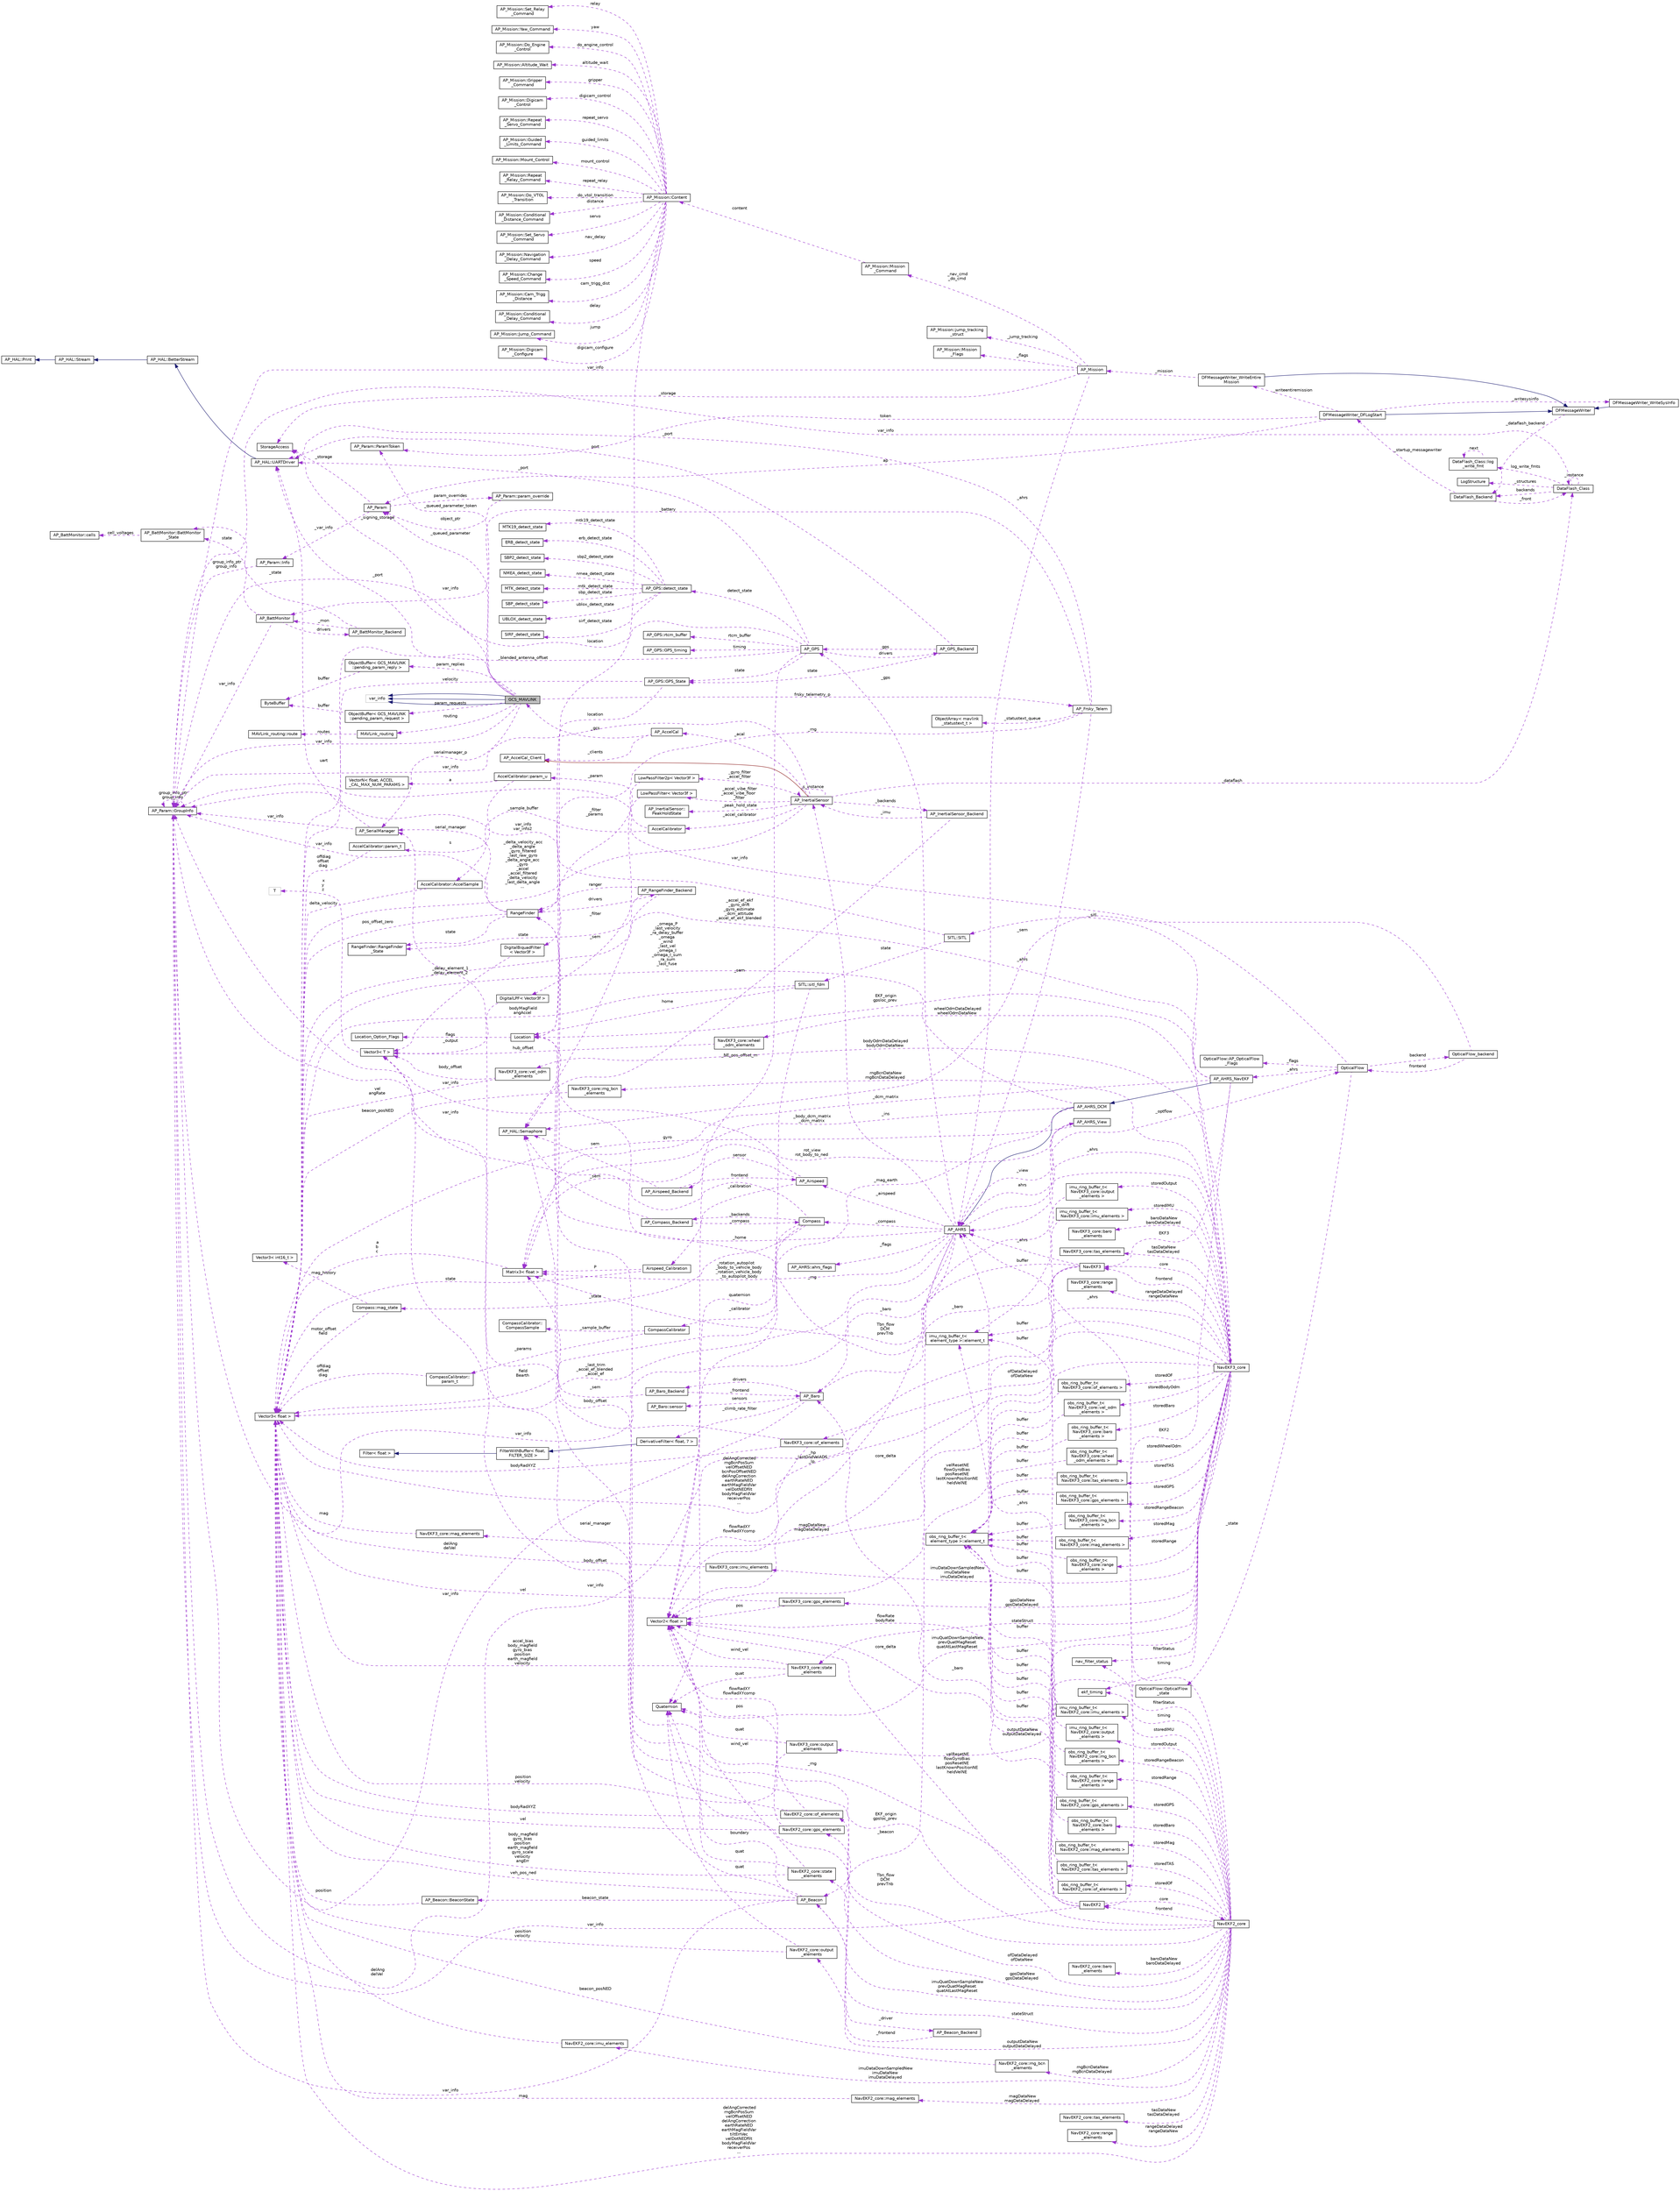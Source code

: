 digraph "GCS_MAVLINK"
{
 // INTERACTIVE_SVG=YES
  edge [fontname="Helvetica",fontsize="10",labelfontname="Helvetica",labelfontsize="10"];
  node [fontname="Helvetica",fontsize="10",shape=record];
  rankdir="LR";
  Node1 [label="GCS_MAVLINK",height=0.2,width=0.4,color="black", fillcolor="grey75", style="filled", fontcolor="black"];
  Node2 -> Node1 [dir="back",color="midnightblue",fontsize="10",style="solid",fontname="Helvetica"];
  Node2 [label="var_info",height=0.2,width=0.4,color="grey75", fillcolor="white", style="filled"];
  Node2 -> Node1 [dir="back",color="midnightblue",fontsize="10",style="solid",fontname="Helvetica"];
  Node2 -> Node1 [dir="back",color="midnightblue",fontsize="10",style="solid",fontname="Helvetica"];
  Node3 -> Node1 [dir="back",color="darkorchid3",fontsize="10",style="dashed",label=" _signing_storage" ,fontname="Helvetica"];
  Node3 [label="StorageAccess",height=0.2,width=0.4,color="black", fillcolor="white", style="filled",URL="$classStorageAccess.html"];
  Node4 -> Node1 [dir="back",color="darkorchid3",fontsize="10",style="dashed",label=" serialmanager_p" ,fontname="Helvetica"];
  Node4 [label="AP_SerialManager",height=0.2,width=0.4,color="black", fillcolor="white", style="filled",URL="$classAP__SerialManager.html"];
  Node5 -> Node4 [dir="back",color="darkorchid3",fontsize="10",style="dashed",label=" uart" ,fontname="Helvetica"];
  Node5 [label="AP_HAL::UARTDriver",height=0.2,width=0.4,color="black", fillcolor="white", style="filled",URL="$classAP__HAL_1_1UARTDriver.html"];
  Node6 -> Node5 [dir="back",color="midnightblue",fontsize="10",style="solid",fontname="Helvetica"];
  Node6 [label="AP_HAL::BetterStream",height=0.2,width=0.4,color="black", fillcolor="white", style="filled",URL="$classAP__HAL_1_1BetterStream.html"];
  Node7 -> Node6 [dir="back",color="midnightblue",fontsize="10",style="solid",fontname="Helvetica"];
  Node7 [label="AP_HAL::Stream",height=0.2,width=0.4,color="black", fillcolor="white", style="filled",URL="$classAP__HAL_1_1Stream.html"];
  Node8 -> Node7 [dir="back",color="midnightblue",fontsize="10",style="solid",fontname="Helvetica"];
  Node8 [label="AP_HAL::Print",height=0.2,width=0.4,color="black", fillcolor="white", style="filled",URL="$classAP__HAL_1_1Print.html"];
  Node9 -> Node4 [dir="back",color="darkorchid3",fontsize="10",style="dashed",label=" var_info" ,fontname="Helvetica"];
  Node9 [label="AP_Param::GroupInfo",height=0.2,width=0.4,color="black", fillcolor="white", style="filled",URL="$structAP__Param_1_1GroupInfo.html"];
  Node9 -> Node9 [dir="back",color="darkorchid3",fontsize="10",style="dashed",label=" group_info_ptr\ngroup_info" ,fontname="Helvetica"];
  Node10 -> Node1 [dir="back",color="darkorchid3",fontsize="10",style="dashed",label=" param_replies" ,fontname="Helvetica"];
  Node10 [label="ObjectBuffer\< GCS_MAVLINK\l::pending_param_reply \>",height=0.2,width=0.4,color="black", fillcolor="white", style="filled",URL="$classObjectBuffer.html"];
  Node11 -> Node10 [dir="back",color="darkorchid3",fontsize="10",style="dashed",label=" buffer" ,fontname="Helvetica"];
  Node11 [label="ByteBuffer",height=0.2,width=0.4,color="black", fillcolor="white", style="filled",URL="$classByteBuffer.html"];
  Node12 -> Node1 [dir="back",color="darkorchid3",fontsize="10",style="dashed",label=" param_requests" ,fontname="Helvetica"];
  Node12 [label="ObjectBuffer\< GCS_MAVLINK\l::pending_param_request \>",height=0.2,width=0.4,color="black", fillcolor="white", style="filled",URL="$classObjectBuffer.html"];
  Node11 -> Node12 [dir="back",color="darkorchid3",fontsize="10",style="dashed",label=" buffer" ,fontname="Helvetica"];
  Node13 -> Node1 [dir="back",color="darkorchid3",fontsize="10",style="dashed",label=" _queued_parameter_token" ,fontname="Helvetica"];
  Node13 [label="AP_Param::ParamToken",height=0.2,width=0.4,color="black", fillcolor="white", style="filled",URL="$structAP__Param_1_1ParamToken.html"];
  Node14 -> Node1 [dir="back",color="darkorchid3",fontsize="10",style="dashed",label=" routing" ,fontname="Helvetica"];
  Node14 [label="MAVLink_routing",height=0.2,width=0.4,color="black", fillcolor="white", style="filled",URL="$classMAVLink__routing.html"];
  Node15 -> Node14 [dir="back",color="darkorchid3",fontsize="10",style="dashed",label=" routes" ,fontname="Helvetica"];
  Node15 [label="MAVLink_routing::route",height=0.2,width=0.4,color="black", fillcolor="white", style="filled",URL="$structMAVLink__routing_1_1route.html"];
  Node5 -> Node1 [dir="back",color="darkorchid3",fontsize="10",style="dashed",label=" _port" ,fontname="Helvetica"];
  Node16 -> Node1 [dir="back",color="darkorchid3",fontsize="10",style="dashed",label=" _queued_parameter" ,fontname="Helvetica"];
  Node16 [label="AP_Param",height=0.2,width=0.4,color="black", fillcolor="white", style="filled",URL="$classAP__Param.html"];
  Node3 -> Node16 [dir="back",color="darkorchid3",fontsize="10",style="dashed",label=" _storage" ,fontname="Helvetica"];
  Node17 -> Node16 [dir="back",color="darkorchid3",fontsize="10",style="dashed",label=" _var_info" ,fontname="Helvetica"];
  Node17 [label="AP_Param::Info",height=0.2,width=0.4,color="black", fillcolor="white", style="filled",URL="$structAP__Param_1_1Info.html"];
  Node9 -> Node17 [dir="back",color="darkorchid3",fontsize="10",style="dashed",label=" group_info_ptr\ngroup_info" ,fontname="Helvetica"];
  Node18 -> Node16 [dir="back",color="darkorchid3",fontsize="10",style="dashed",label=" param_overrides" ,fontname="Helvetica"];
  Node18 [label="AP_Param::param_override",height=0.2,width=0.4,color="black", fillcolor="white", style="filled",URL="$structAP__Param_1_1param__override.html"];
  Node16 -> Node18 [dir="back",color="darkorchid3",fontsize="10",style="dashed",label=" object_ptr" ,fontname="Helvetica"];
  Node9 -> Node1 [dir="back",color="darkorchid3",fontsize="10",style="dashed",label=" var_info" ,fontname="Helvetica"];
  Node19 -> Node1 [dir="back",color="darkorchid3",fontsize="10",style="dashed",label=" frsky_telemetry_p" ,fontname="Helvetica"];
  Node19 [label="AP_Frsky_Telem",height=0.2,width=0.4,color="black", fillcolor="white", style="filled",URL="$classAP__Frsky__Telem.html"];
  Node20 -> Node19 [dir="back",color="darkorchid3",fontsize="10",style="dashed",label=" _battery" ,fontname="Helvetica"];
  Node20 [label="AP_BattMonitor",height=0.2,width=0.4,color="black", fillcolor="white", style="filled",URL="$classAP__BattMonitor.html"];
  Node9 -> Node20 [dir="back",color="darkorchid3",fontsize="10",style="dashed",label=" var_info" ,fontname="Helvetica"];
  Node21 -> Node20 [dir="back",color="darkorchid3",fontsize="10",style="dashed",label=" state" ,fontname="Helvetica"];
  Node21 [label="AP_BattMonitor::BattMonitor\l_State",height=0.2,width=0.4,color="black", fillcolor="white", style="filled",URL="$structAP__BattMonitor_1_1BattMonitor__State.html"];
  Node22 -> Node21 [dir="back",color="darkorchid3",fontsize="10",style="dashed",label=" cell_voltages" ,fontname="Helvetica"];
  Node22 [label="AP_BattMonitor::cells",height=0.2,width=0.4,color="black", fillcolor="white", style="filled",URL="$structAP__BattMonitor_1_1cells.html"];
  Node23 -> Node20 [dir="back",color="darkorchid3",fontsize="10",style="dashed",label=" drivers" ,fontname="Helvetica"];
  Node23 [label="AP_BattMonitor_Backend",height=0.2,width=0.4,color="black", fillcolor="white", style="filled",URL="$classAP__BattMonitor__Backend.html"];
  Node20 -> Node23 [dir="back",color="darkorchid3",fontsize="10",style="dashed",label=" _mon" ,fontname="Helvetica"];
  Node21 -> Node23 [dir="back",color="darkorchid3",fontsize="10",style="dashed",label=" _state" ,fontname="Helvetica"];
  Node5 -> Node19 [dir="back",color="darkorchid3",fontsize="10",style="dashed",label=" _port" ,fontname="Helvetica"];
  Node24 -> Node19 [dir="back",color="darkorchid3",fontsize="10",style="dashed",label=" _rng" ,fontname="Helvetica"];
  Node24 [label="RangeFinder",height=0.2,width=0.4,color="black", fillcolor="white", style="filled",URL="$classRangeFinder.html"];
  Node4 -> Node24 [dir="back",color="darkorchid3",fontsize="10",style="dashed",label=" serial_manager" ,fontname="Helvetica"];
  Node25 -> Node24 [dir="back",color="darkorchid3",fontsize="10",style="dashed",label=" state" ,fontname="Helvetica"];
  Node25 [label="RangeFinder::RangeFinder\l_State",height=0.2,width=0.4,color="black", fillcolor="white", style="filled",URL="$structRangeFinder_1_1RangeFinder__State.html"];
  Node9 -> Node24 [dir="back",color="darkorchid3",fontsize="10",style="dashed",label=" var_info" ,fontname="Helvetica"];
  Node26 -> Node24 [dir="back",color="darkorchid3",fontsize="10",style="dashed",label=" pos_offset_zero" ,fontname="Helvetica"];
  Node26 [label="Vector3\< float \>",height=0.2,width=0.4,color="black", fillcolor="white", style="filled",URL="$classVector3.html"];
  Node27 -> Node24 [dir="back",color="darkorchid3",fontsize="10",style="dashed",label=" drivers" ,fontname="Helvetica"];
  Node27 [label="AP_RangeFinder_Backend",height=0.2,width=0.4,color="black", fillcolor="white", style="filled",URL="$classAP__RangeFinder__Backend.html"];
  Node25 -> Node27 [dir="back",color="darkorchid3",fontsize="10",style="dashed",label=" state" ,fontname="Helvetica"];
  Node28 -> Node27 [dir="back",color="darkorchid3",fontsize="10",style="dashed",label=" _sem" ,fontname="Helvetica"];
  Node28 [label="AP_HAL::Semaphore",height=0.2,width=0.4,color="black", fillcolor="white", style="filled",URL="$classAP__HAL_1_1Semaphore.html"];
  Node24 -> Node27 [dir="back",color="darkorchid3",fontsize="10",style="dashed",label=" ranger" ,fontname="Helvetica"];
  Node29 -> Node19 [dir="back",color="darkorchid3",fontsize="10",style="dashed",label=" _ahrs" ,fontname="Helvetica"];
  Node29 [label="AP_AHRS",height=0.2,width=0.4,color="black", fillcolor="white", style="filled",URL="$classAP__AHRS.html"];
  Node30 -> Node29 [dir="back",color="darkorchid3",fontsize="10",style="dashed",label=" _rotation_autopilot\l_body_to_vehicle_body\n_rotation_vehicle_body\l_to_autopilot_body" ,fontname="Helvetica"];
  Node30 [label="Matrix3\< float \>",height=0.2,width=0.4,color="black", fillcolor="white", style="filled",URL="$classMatrix3.html"];
  Node26 -> Node30 [dir="back",color="darkorchid3",fontsize="10",style="dashed",label=" a\nb\nc" ,fontname="Helvetica"];
  Node31 -> Node29 [dir="back",color="darkorchid3",fontsize="10",style="dashed",label=" _flags" ,fontname="Helvetica"];
  Node31 [label="AP_AHRS::ahrs_flags",height=0.2,width=0.4,color="black", fillcolor="white", style="filled",URL="$structAP__AHRS_1_1ahrs__flags.html"];
  Node32 -> Node29 [dir="back",color="darkorchid3",fontsize="10",style="dashed",label=" _baro" ,fontname="Helvetica"];
  Node32 [label="AP_Baro",height=0.2,width=0.4,color="black", fillcolor="white", style="filled",URL="$classAP__Baro.html"];
  Node33 -> Node32 [dir="back",color="darkorchid3",fontsize="10",style="dashed",label=" sensors" ,fontname="Helvetica"];
  Node33 [label="AP_Baro::sensor",height=0.2,width=0.4,color="black", fillcolor="white", style="filled",URL="$structAP__Baro_1_1sensor.html"];
  Node34 -> Node32 [dir="back",color="darkorchid3",fontsize="10",style="dashed",label=" _climb_rate_filter" ,fontname="Helvetica"];
  Node34 [label="DerivativeFilter\< float, 7 \>",height=0.2,width=0.4,color="black", fillcolor="white", style="filled",URL="$classDerivativeFilter.html"];
  Node35 -> Node34 [dir="back",color="midnightblue",fontsize="10",style="solid",fontname="Helvetica"];
  Node35 [label="FilterWithBuffer\< float,\l FILTER_SIZE \>",height=0.2,width=0.4,color="black", fillcolor="white", style="filled",URL="$classFilterWithBuffer.html"];
  Node36 -> Node35 [dir="back",color="midnightblue",fontsize="10",style="solid",fontname="Helvetica"];
  Node36 [label="Filter\< float \>",height=0.2,width=0.4,color="black", fillcolor="white", style="filled",URL="$classFilter.html"];
  Node9 -> Node32 [dir="back",color="darkorchid3",fontsize="10",style="dashed",label=" var_info" ,fontname="Helvetica"];
  Node37 -> Node32 [dir="back",color="darkorchid3",fontsize="10",style="dashed",label=" drivers" ,fontname="Helvetica"];
  Node37 [label="AP_Baro_Backend",height=0.2,width=0.4,color="black", fillcolor="white", style="filled",URL="$classAP__Baro__Backend.html"];
  Node32 -> Node37 [dir="back",color="darkorchid3",fontsize="10",style="dashed",label=" _frontend" ,fontname="Helvetica"];
  Node28 -> Node37 [dir="back",color="darkorchid3",fontsize="10",style="dashed",label=" _sem" ,fontname="Helvetica"];
  Node38 -> Node29 [dir="back",color="darkorchid3",fontsize="10",style="dashed",label=" _optflow" ,fontname="Helvetica"];
  Node38 [label="OpticalFlow",height=0.2,width=0.4,color="black", fillcolor="white", style="filled",URL="$classOpticalFlow.html"];
  Node39 -> Node38 [dir="back",color="darkorchid3",fontsize="10",style="dashed",label=" _ahrs" ,fontname="Helvetica"];
  Node39 [label="AP_AHRS_NavEKF",height=0.2,width=0.4,color="black", fillcolor="white", style="filled",URL="$classAP__AHRS__NavEKF.html"];
  Node40 -> Node39 [dir="back",color="midnightblue",fontsize="10",style="solid",fontname="Helvetica"];
  Node40 [label="AP_AHRS_DCM",height=0.2,width=0.4,color="black", fillcolor="white", style="filled",URL="$classAP__AHRS__DCM.html"];
  Node29 -> Node40 [dir="back",color="midnightblue",fontsize="10",style="solid",fontname="Helvetica"];
  Node30 -> Node40 [dir="back",color="darkorchid3",fontsize="10",style="dashed",label=" _body_dcm_matrix\n_dcm_matrix" ,fontname="Helvetica"];
  Node26 -> Node40 [dir="back",color="darkorchid3",fontsize="10",style="dashed",label=" _omega_P\n_last_velocity\n_ra_delay_buffer\n_omega\n_wind\n_last_vel\n_omega_I\n_omega_I_sum\n_ra_sum\n_last_fuse\n..." ,fontname="Helvetica"];
  Node41 -> Node40 [dir="back",color="darkorchid3",fontsize="10",style="dashed",label=" _mag_earth" ,fontname="Helvetica"];
  Node41 [label="Vector2\< float \>",height=0.2,width=0.4,color="black", fillcolor="white", style="filled",URL="$structVector2.html"];
  Node30 -> Node39 [dir="back",color="darkorchid3",fontsize="10",style="dashed",label=" _dcm_matrix" ,fontname="Helvetica"];
  Node42 -> Node39 [dir="back",color="darkorchid3",fontsize="10",style="dashed",label=" EKF2" ,fontname="Helvetica"];
  Node42 [label="NavEKF2",height=0.2,width=0.4,color="black", fillcolor="white", style="filled",URL="$classNavEKF2.html"];
  Node32 -> Node42 [dir="back",color="darkorchid3",fontsize="10",style="dashed",label=" _baro" ,fontname="Helvetica"];
  Node9 -> Node42 [dir="back",color="darkorchid3",fontsize="10",style="dashed",label=" var_info" ,fontname="Helvetica"];
  Node41 -> Node42 [dir="back",color="darkorchid3",fontsize="10",style="dashed",label=" core_delta" ,fontname="Helvetica"];
  Node24 -> Node42 [dir="back",color="darkorchid3",fontsize="10",style="dashed",label=" _rng" ,fontname="Helvetica"];
  Node29 -> Node42 [dir="back",color="darkorchid3",fontsize="10",style="dashed",label=" _ahrs" ,fontname="Helvetica"];
  Node43 -> Node42 [dir="back",color="darkorchid3",fontsize="10",style="dashed",label=" core" ,fontname="Helvetica"];
  Node43 [label="NavEKF2_core",height=0.2,width=0.4,color="black", fillcolor="white", style="filled",URL="$classNavEKF2__core.html"];
  Node44 -> Node43 [dir="back",color="darkorchid3",fontsize="10",style="dashed",label=" magDataNew\nmagDataDelayed" ,fontname="Helvetica"];
  Node44 [label="NavEKF2_core::mag_elements",height=0.2,width=0.4,color="black", fillcolor="white", style="filled",URL="$structNavEKF2__core_1_1mag__elements.html"];
  Node26 -> Node44 [dir="back",color="darkorchid3",fontsize="10",style="dashed",label=" mag" ,fontname="Helvetica"];
  Node30 -> Node43 [dir="back",color="darkorchid3",fontsize="10",style="dashed",label=" Tbn_flow\nDCM\nprevTnb" ,fontname="Helvetica"];
  Node42 -> Node43 [dir="back",color="darkorchid3",fontsize="10",style="dashed",label=" frontend" ,fontname="Helvetica"];
  Node45 -> Node43 [dir="back",color="darkorchid3",fontsize="10",style="dashed",label=" baroDataNew\nbaroDataDelayed" ,fontname="Helvetica"];
  Node45 [label="NavEKF2_core::baro\l_elements",height=0.2,width=0.4,color="black", fillcolor="white", style="filled",URL="$structNavEKF2__core_1_1baro__elements.html"];
  Node46 -> Node43 [dir="back",color="darkorchid3",fontsize="10",style="dashed",label=" storedIMU" ,fontname="Helvetica"];
  Node46 [label="imu_ring_buffer_t\<\l NavEKF2_core::imu_elements \>",height=0.2,width=0.4,color="black", fillcolor="white", style="filled",URL="$classimu__ring__buffer__t.html"];
  Node47 -> Node46 [dir="back",color="darkorchid3",fontsize="10",style="dashed",label=" buffer" ,fontname="Helvetica"];
  Node47 [label="imu_ring_buffer_t\<\l element_type \>::element_t",height=0.2,width=0.4,color="black", fillcolor="white", style="filled",URL="$structimu__ring__buffer__t_1_1element__t.html"];
  Node48 -> Node43 [dir="back",color="darkorchid3",fontsize="10",style="dashed",label=" rngBcnDataNew\nrngBcnDataDelayed" ,fontname="Helvetica"];
  Node48 [label="NavEKF2_core::rng_bcn\l_elements",height=0.2,width=0.4,color="black", fillcolor="white", style="filled",URL="$structNavEKF2__core_1_1rng__bcn__elements.html"];
  Node26 -> Node48 [dir="back",color="darkorchid3",fontsize="10",style="dashed",label=" beacon_posNED" ,fontname="Helvetica"];
  Node49 -> Node43 [dir="back",color="darkorchid3",fontsize="10",style="dashed",label=" ofDataDelayed\nofDataNew" ,fontname="Helvetica"];
  Node49 [label="NavEKF2_core::of_elements",height=0.2,width=0.4,color="black", fillcolor="white", style="filled",URL="$structNavEKF2__core_1_1of__elements.html"];
  Node26 -> Node49 [dir="back",color="darkorchid3",fontsize="10",style="dashed",label=" bodyRadXYZ" ,fontname="Helvetica"];
  Node50 -> Node49 [dir="back",color="darkorchid3",fontsize="10",style="dashed",label=" body_offset" ,fontname="Helvetica"];
  Node50 [label="Vector3\< T \>",height=0.2,width=0.4,color="black", fillcolor="white", style="filled",URL="$classVector3.html"];
  Node51 -> Node50 [dir="back",color="darkorchid3",fontsize="10",style="dashed",label=" x\ny\nz" ,fontname="Helvetica"];
  Node51 [label="T",height=0.2,width=0.4,color="grey75", fillcolor="white", style="filled"];
  Node41 -> Node49 [dir="back",color="darkorchid3",fontsize="10",style="dashed",label=" flowRadXY\nflowRadXYcomp" ,fontname="Helvetica"];
  Node52 -> Node43 [dir="back",color="darkorchid3",fontsize="10",style="dashed",label=" storedGPS" ,fontname="Helvetica"];
  Node52 [label="obs_ring_buffer_t\<\l NavEKF2_core::gps_elements \>",height=0.2,width=0.4,color="black", fillcolor="white", style="filled",URL="$classobs__ring__buffer__t.html"];
  Node53 -> Node52 [dir="back",color="darkorchid3",fontsize="10",style="dashed",label=" buffer" ,fontname="Helvetica"];
  Node53 [label="obs_ring_buffer_t\<\l element_type \>::element_t",height=0.2,width=0.4,color="black", fillcolor="white", style="filled",URL="$structobs__ring__buffer__t_1_1element__t.html"];
  Node54 -> Node43 [dir="back",color="darkorchid3",fontsize="10",style="dashed",label=" timing" ,fontname="Helvetica"];
  Node54 [label="ekf_timing",height=0.2,width=0.4,color="black", fillcolor="white", style="filled",URL="$structekf__timing.html"];
  Node55 -> Node43 [dir="back",color="darkorchid3",fontsize="10",style="dashed",label=" tasDataNew\ntasDataDelayed" ,fontname="Helvetica"];
  Node55 [label="NavEKF2_core::tas_elements",height=0.2,width=0.4,color="black", fillcolor="white", style="filled",URL="$structNavEKF2__core_1_1tas__elements.html"];
  Node56 -> Node43 [dir="back",color="darkorchid3",fontsize="10",style="dashed",label=" imuQuatDownSampleNew\nprevQuatMagReset\nquatAtLastMagReset" ,fontname="Helvetica"];
  Node56 [label="Quaternion",height=0.2,width=0.4,color="black", fillcolor="white", style="filled",URL="$classQuaternion.html"];
  Node57 -> Node43 [dir="back",color="darkorchid3",fontsize="10",style="dashed",label=" stateStruct" ,fontname="Helvetica"];
  Node57 [label="NavEKF2_core::state\l_elements",height=0.2,width=0.4,color="black", fillcolor="white", style="filled",URL="$structNavEKF2__core_1_1state__elements.html"];
  Node56 -> Node57 [dir="back",color="darkorchid3",fontsize="10",style="dashed",label=" quat" ,fontname="Helvetica"];
  Node26 -> Node57 [dir="back",color="darkorchid3",fontsize="10",style="dashed",label=" body_magfield\ngyro_bias\nposition\nearth_magfield\ngyro_scale\nvelocity\nangErr" ,fontname="Helvetica"];
  Node41 -> Node57 [dir="back",color="darkorchid3",fontsize="10",style="dashed",label=" wind_vel" ,fontname="Helvetica"];
  Node58 -> Node43 [dir="back",color="darkorchid3",fontsize="10",style="dashed",label=" storedOF" ,fontname="Helvetica"];
  Node58 [label="obs_ring_buffer_t\<\l NavEKF2_core::of_elements \>",height=0.2,width=0.4,color="black", fillcolor="white", style="filled",URL="$classobs__ring__buffer__t.html"];
  Node53 -> Node58 [dir="back",color="darkorchid3",fontsize="10",style="dashed",label=" buffer" ,fontname="Helvetica"];
  Node59 -> Node43 [dir="back",color="darkorchid3",fontsize="10",style="dashed",label=" imuDataDownSampledNew\nimuDataNew\nimuDataDelayed" ,fontname="Helvetica"];
  Node59 [label="NavEKF2_core::imu_elements",height=0.2,width=0.4,color="black", fillcolor="white", style="filled",URL="$structNavEKF2__core_1_1imu__elements.html"];
  Node26 -> Node59 [dir="back",color="darkorchid3",fontsize="10",style="dashed",label=" delAng\ndelVel" ,fontname="Helvetica"];
  Node26 -> Node43 [dir="back",color="darkorchid3",fontsize="10",style="dashed",label=" delAngCorrected\nrngBcnPosSum\nvelOffsetNED\ndelAngCorrection\nearthRateNED\nearthMagFieldVar\ntiltErrVec\nvelDotNEDfilt\nbodyMagFieldVar\nreceiverPos\n..." ,fontname="Helvetica"];
  Node60 -> Node43 [dir="back",color="darkorchid3",fontsize="10",style="dashed",label=" filterStatus" ,fontname="Helvetica"];
  Node60 [label="nav_filter_status",height=0.2,width=0.4,color="black", fillcolor="white", style="filled",URL="$unionnav__filter__status.html"];
  Node61 -> Node43 [dir="back",color="darkorchid3",fontsize="10",style="dashed",label=" outputDataNew\noutputDataDelayed" ,fontname="Helvetica"];
  Node61 [label="NavEKF2_core::output\l_elements",height=0.2,width=0.4,color="black", fillcolor="white", style="filled",URL="$structNavEKF2__core_1_1output__elements.html"];
  Node56 -> Node61 [dir="back",color="darkorchid3",fontsize="10",style="dashed",label=" quat" ,fontname="Helvetica"];
  Node26 -> Node61 [dir="back",color="darkorchid3",fontsize="10",style="dashed",label=" position\nvelocity" ,fontname="Helvetica"];
  Node62 -> Node43 [dir="back",color="darkorchid3",fontsize="10",style="dashed",label=" gpsDataNew\ngpsDataDelayed" ,fontname="Helvetica"];
  Node62 [label="NavEKF2_core::gps_elements",height=0.2,width=0.4,color="black", fillcolor="white", style="filled",URL="$structNavEKF2__core_1_1gps__elements.html"];
  Node26 -> Node62 [dir="back",color="darkorchid3",fontsize="10",style="dashed",label=" vel" ,fontname="Helvetica"];
  Node41 -> Node62 [dir="back",color="darkorchid3",fontsize="10",style="dashed",label=" pos" ,fontname="Helvetica"];
  Node41 -> Node43 [dir="back",color="darkorchid3",fontsize="10",style="dashed",label=" velResetNE\nflowGyroBias\nposResetNE\nlastKnownPositionNE\nheldVelNE" ,fontname="Helvetica"];
  Node63 -> Node43 [dir="back",color="darkorchid3",fontsize="10",style="dashed",label=" storedBaro" ,fontname="Helvetica"];
  Node63 [label="obs_ring_buffer_t\<\l NavEKF2_core::baro\l_elements \>",height=0.2,width=0.4,color="black", fillcolor="white", style="filled",URL="$classobs__ring__buffer__t.html"];
  Node53 -> Node63 [dir="back",color="darkorchid3",fontsize="10",style="dashed",label=" buffer" ,fontname="Helvetica"];
  Node64 -> Node43 [dir="back",color="darkorchid3",fontsize="10",style="dashed",label=" storedRangeBeacon" ,fontname="Helvetica"];
  Node64 [label="obs_ring_buffer_t\<\l NavEKF2_core::rng_bcn\l_elements \>",height=0.2,width=0.4,color="black", fillcolor="white", style="filled",URL="$classobs__ring__buffer__t.html"];
  Node53 -> Node64 [dir="back",color="darkorchid3",fontsize="10",style="dashed",label=" buffer" ,fontname="Helvetica"];
  Node65 -> Node43 [dir="back",color="darkorchid3",fontsize="10",style="dashed",label=" storedRange" ,fontname="Helvetica"];
  Node65 [label="obs_ring_buffer_t\<\l NavEKF2_core::range\l_elements \>",height=0.2,width=0.4,color="black", fillcolor="white", style="filled",URL="$classobs__ring__buffer__t.html"];
  Node53 -> Node65 [dir="back",color="darkorchid3",fontsize="10",style="dashed",label=" buffer" ,fontname="Helvetica"];
  Node66 -> Node43 [dir="back",color="darkorchid3",fontsize="10",style="dashed",label=" storedTAS" ,fontname="Helvetica"];
  Node66 [label="obs_ring_buffer_t\<\l NavEKF2_core::tas_elements \>",height=0.2,width=0.4,color="black", fillcolor="white", style="filled",URL="$classobs__ring__buffer__t.html"];
  Node53 -> Node66 [dir="back",color="darkorchid3",fontsize="10",style="dashed",label=" buffer" ,fontname="Helvetica"];
  Node29 -> Node43 [dir="back",color="darkorchid3",fontsize="10",style="dashed",label=" _ahrs" ,fontname="Helvetica"];
  Node67 -> Node43 [dir="back",color="darkorchid3",fontsize="10",style="dashed",label=" storedMag" ,fontname="Helvetica"];
  Node67 [label="obs_ring_buffer_t\<\l NavEKF2_core::mag_elements \>",height=0.2,width=0.4,color="black", fillcolor="white", style="filled",URL="$classobs__ring__buffer__t.html"];
  Node53 -> Node67 [dir="back",color="darkorchid3",fontsize="10",style="dashed",label=" buffer" ,fontname="Helvetica"];
  Node68 -> Node43 [dir="back",color="darkorchid3",fontsize="10",style="dashed",label=" rangeDataDelayed\nrangeDataNew" ,fontname="Helvetica"];
  Node68 [label="NavEKF2_core::range\l_elements",height=0.2,width=0.4,color="black", fillcolor="white", style="filled",URL="$structNavEKF2__core_1_1range__elements.html"];
  Node69 -> Node43 [dir="back",color="darkorchid3",fontsize="10",style="dashed",label=" EKF_origin\ngpsloc_prev" ,fontname="Helvetica"];
  Node69 [label="Location",height=0.2,width=0.4,color="black", fillcolor="white", style="filled",URL="$structLocation.html"];
  Node70 -> Node69 [dir="back",color="darkorchid3",fontsize="10",style="dashed",label=" flags" ,fontname="Helvetica"];
  Node70 [label="Location_Option_Flags",height=0.2,width=0.4,color="black", fillcolor="white", style="filled",URL="$structLocation__Option__Flags.html"];
  Node71 -> Node43 [dir="back",color="darkorchid3",fontsize="10",style="dashed",label=" storedOutput" ,fontname="Helvetica"];
  Node71 [label="imu_ring_buffer_t\<\l NavEKF2_core::output\l_elements \>",height=0.2,width=0.4,color="black", fillcolor="white", style="filled",URL="$classimu__ring__buffer__t.html"];
  Node47 -> Node71 [dir="back",color="darkorchid3",fontsize="10",style="dashed",label=" buffer" ,fontname="Helvetica"];
  Node72 -> Node39 [dir="back",color="darkorchid3",fontsize="10",style="dashed",label=" EKF3" ,fontname="Helvetica"];
  Node72 [label="NavEKF3",height=0.2,width=0.4,color="black", fillcolor="white", style="filled",URL="$classNavEKF3.html"];
  Node73 -> Node72 [dir="back",color="darkorchid3",fontsize="10",style="dashed",label=" core" ,fontname="Helvetica"];
  Node73 [label="NavEKF3_core",height=0.2,width=0.4,color="black", fillcolor="white", style="filled",URL="$classNavEKF3__core.html"];
  Node74 -> Node73 [dir="back",color="darkorchid3",fontsize="10",style="dashed",label=" storedMag" ,fontname="Helvetica"];
  Node74 [label="obs_ring_buffer_t\<\l NavEKF3_core::mag_elements \>",height=0.2,width=0.4,color="black", fillcolor="white", style="filled",URL="$classobs__ring__buffer__t.html"];
  Node53 -> Node74 [dir="back",color="darkorchid3",fontsize="10",style="dashed",label=" buffer" ,fontname="Helvetica"];
  Node75 -> Node73 [dir="back",color="darkorchid3",fontsize="10",style="dashed",label=" outputDataNew\noutputDataDelayed" ,fontname="Helvetica"];
  Node75 [label="NavEKF3_core::output\l_elements",height=0.2,width=0.4,color="black", fillcolor="white", style="filled",URL="$structNavEKF3__core_1_1output__elements.html"];
  Node56 -> Node75 [dir="back",color="darkorchid3",fontsize="10",style="dashed",label=" quat" ,fontname="Helvetica"];
  Node26 -> Node75 [dir="back",color="darkorchid3",fontsize="10",style="dashed",label=" position\nvelocity" ,fontname="Helvetica"];
  Node76 -> Node73 [dir="back",color="darkorchid3",fontsize="10",style="dashed",label=" gpsDataNew\ngpsDataDelayed" ,fontname="Helvetica"];
  Node76 [label="NavEKF3_core::gps_elements",height=0.2,width=0.4,color="black", fillcolor="white", style="filled",URL="$structNavEKF3__core_1_1gps__elements.html"];
  Node26 -> Node76 [dir="back",color="darkorchid3",fontsize="10",style="dashed",label=" vel" ,fontname="Helvetica"];
  Node41 -> Node76 [dir="back",color="darkorchid3",fontsize="10",style="dashed",label=" pos" ,fontname="Helvetica"];
  Node30 -> Node73 [dir="back",color="darkorchid3",fontsize="10",style="dashed",label=" Tbn_flow\nDCM\nprevTnb" ,fontname="Helvetica"];
  Node72 -> Node73 [dir="back",color="darkorchid3",fontsize="10",style="dashed",label=" frontend" ,fontname="Helvetica"];
  Node77 -> Node73 [dir="back",color="darkorchid3",fontsize="10",style="dashed",label=" storedOF" ,fontname="Helvetica"];
  Node77 [label="obs_ring_buffer_t\<\l NavEKF3_core::of_elements \>",height=0.2,width=0.4,color="black", fillcolor="white", style="filled",URL="$classobs__ring__buffer__t.html"];
  Node53 -> Node77 [dir="back",color="darkorchid3",fontsize="10",style="dashed",label=" buffer" ,fontname="Helvetica"];
  Node54 -> Node73 [dir="back",color="darkorchid3",fontsize="10",style="dashed",label=" timing" ,fontname="Helvetica"];
  Node78 -> Node73 [dir="back",color="darkorchid3",fontsize="10",style="dashed",label=" wheelOdmDataDelayed\nwheelOdmDataNew" ,fontname="Helvetica"];
  Node78 [label="NavEKF3_core::wheel\l_odm_elements",height=0.2,width=0.4,color="black", fillcolor="white", style="filled",URL="$structNavEKF3__core_1_1wheel__odm__elements.html"];
  Node50 -> Node78 [dir="back",color="darkorchid3",fontsize="10",style="dashed",label=" hub_offset" ,fontname="Helvetica"];
  Node79 -> Node73 [dir="back",color="darkorchid3",fontsize="10",style="dashed",label=" bodyOdmDataDelayed\nbodyOdmDataNew" ,fontname="Helvetica"];
  Node79 [label="NavEKF3_core::vel_odm\l_elements",height=0.2,width=0.4,color="black", fillcolor="white", style="filled",URL="$structNavEKF3__core_1_1vel__odm__elements.html"];
  Node26 -> Node79 [dir="back",color="darkorchid3",fontsize="10",style="dashed",label=" vel\nangRate" ,fontname="Helvetica"];
  Node50 -> Node79 [dir="back",color="darkorchid3",fontsize="10",style="dashed",label=" body_offset" ,fontname="Helvetica"];
  Node56 -> Node73 [dir="back",color="darkorchid3",fontsize="10",style="dashed",label=" imuQuatDownSampleNew\nprevQuatMagReset\nquatAtLastMagReset" ,fontname="Helvetica"];
  Node80 -> Node73 [dir="back",color="darkorchid3",fontsize="10",style="dashed",label=" storedWheelOdm" ,fontname="Helvetica"];
  Node80 [label="obs_ring_buffer_t\<\l NavEKF3_core::wheel\l_odm_elements \>",height=0.2,width=0.4,color="black", fillcolor="white", style="filled",URL="$classobs__ring__buffer__t.html"];
  Node53 -> Node80 [dir="back",color="darkorchid3",fontsize="10",style="dashed",label=" buffer" ,fontname="Helvetica"];
  Node26 -> Node73 [dir="back",color="darkorchid3",fontsize="10",style="dashed",label=" delAngCorrected\nrngBcnPosSum\nvelOffsetNED\nbcnPosOffsetNED\ndelAngCorrection\nearthRateNED\nearthMagFieldVar\nvelDotNEDfilt\nbodyMagFieldVar\nreceiverPos\n..." ,fontname="Helvetica"];
  Node60 -> Node73 [dir="back",color="darkorchid3",fontsize="10",style="dashed",label=" filterStatus" ,fontname="Helvetica"];
  Node81 -> Node73 [dir="back",color="darkorchid3",fontsize="10",style="dashed",label=" magDataNew\nmagDataDelayed" ,fontname="Helvetica"];
  Node81 [label="NavEKF3_core::mag_elements",height=0.2,width=0.4,color="black", fillcolor="white", style="filled",URL="$structNavEKF3__core_1_1mag__elements.html"];
  Node26 -> Node81 [dir="back",color="darkorchid3",fontsize="10",style="dashed",label=" mag" ,fontname="Helvetica"];
  Node41 -> Node73 [dir="back",color="darkorchid3",fontsize="10",style="dashed",label=" velResetNE\nflowGyroBias\nposResetNE\nlastKnownPositionNE\nheldVelNE" ,fontname="Helvetica"];
  Node82 -> Node73 [dir="back",color="darkorchid3",fontsize="10",style="dashed",label=" storedGPS" ,fontname="Helvetica"];
  Node82 [label="obs_ring_buffer_t\<\l NavEKF3_core::gps_elements \>",height=0.2,width=0.4,color="black", fillcolor="white", style="filled",URL="$classobs__ring__buffer__t.html"];
  Node53 -> Node82 [dir="back",color="darkorchid3",fontsize="10",style="dashed",label=" buffer" ,fontname="Helvetica"];
  Node83 -> Node73 [dir="back",color="darkorchid3",fontsize="10",style="dashed",label=" stateStruct" ,fontname="Helvetica"];
  Node83 [label="NavEKF3_core::state\l_elements",height=0.2,width=0.4,color="black", fillcolor="white", style="filled",URL="$structNavEKF3__core_1_1state__elements.html"];
  Node56 -> Node83 [dir="back",color="darkorchid3",fontsize="10",style="dashed",label=" quat" ,fontname="Helvetica"];
  Node26 -> Node83 [dir="back",color="darkorchid3",fontsize="10",style="dashed",label=" accel_bias\nbody_magfield\ngyro_bias\nposition\nearth_magfield\nvelocity" ,fontname="Helvetica"];
  Node41 -> Node83 [dir="back",color="darkorchid3",fontsize="10",style="dashed",label=" wind_vel" ,fontname="Helvetica"];
  Node84 -> Node73 [dir="back",color="darkorchid3",fontsize="10",style="dashed",label=" storedRange" ,fontname="Helvetica"];
  Node84 [label="obs_ring_buffer_t\<\l NavEKF3_core::range\l_elements \>",height=0.2,width=0.4,color="black", fillcolor="white", style="filled",URL="$classobs__ring__buffer__t.html"];
  Node53 -> Node84 [dir="back",color="darkorchid3",fontsize="10",style="dashed",label=" buffer" ,fontname="Helvetica"];
  Node85 -> Node73 [dir="back",color="darkorchid3",fontsize="10",style="dashed",label=" rngBcnDataNew\nrngBcnDataDelayed" ,fontname="Helvetica"];
  Node85 [label="NavEKF3_core::rng_bcn\l_elements",height=0.2,width=0.4,color="black", fillcolor="white", style="filled",URL="$structNavEKF3__core_1_1rng__bcn__elements.html"];
  Node26 -> Node85 [dir="back",color="darkorchid3",fontsize="10",style="dashed",label=" beacon_posNED" ,fontname="Helvetica"];
  Node86 -> Node73 [dir="back",color="darkorchid3",fontsize="10",style="dashed",label=" baroDataNew\nbaroDataDelayed" ,fontname="Helvetica"];
  Node86 [label="NavEKF3_core::baro\l_elements",height=0.2,width=0.4,color="black", fillcolor="white", style="filled",URL="$structNavEKF3__core_1_1baro__elements.html"];
  Node29 -> Node73 [dir="back",color="darkorchid3",fontsize="10",style="dashed",label=" _ahrs" ,fontname="Helvetica"];
  Node87 -> Node73 [dir="back",color="darkorchid3",fontsize="10",style="dashed",label=" storedBaro" ,fontname="Helvetica"];
  Node87 [label="obs_ring_buffer_t\<\l NavEKF3_core::baro\l_elements \>",height=0.2,width=0.4,color="black", fillcolor="white", style="filled",URL="$classobs__ring__buffer__t.html"];
  Node53 -> Node87 [dir="back",color="darkorchid3",fontsize="10",style="dashed",label=" buffer" ,fontname="Helvetica"];
  Node69 -> Node73 [dir="back",color="darkorchid3",fontsize="10",style="dashed",label=" EKF_origin\ngpsloc_prev" ,fontname="Helvetica"];
  Node88 -> Node73 [dir="back",color="darkorchid3",fontsize="10",style="dashed",label=" tasDataNew\ntasDataDelayed" ,fontname="Helvetica"];
  Node88 [label="NavEKF3_core::tas_elements",height=0.2,width=0.4,color="black", fillcolor="white", style="filled",URL="$structNavEKF3__core_1_1tas__elements.html"];
  Node89 -> Node73 [dir="back",color="darkorchid3",fontsize="10",style="dashed",label=" storedIMU" ,fontname="Helvetica"];
  Node89 [label="imu_ring_buffer_t\<\l NavEKF3_core::imu_elements \>",height=0.2,width=0.4,color="black", fillcolor="white", style="filled",URL="$classimu__ring__buffer__t.html"];
  Node47 -> Node89 [dir="back",color="darkorchid3",fontsize="10",style="dashed",label=" buffer" ,fontname="Helvetica"];
  Node90 -> Node73 [dir="back",color="darkorchid3",fontsize="10",style="dashed",label=" storedRangeBeacon" ,fontname="Helvetica"];
  Node90 [label="obs_ring_buffer_t\<\l NavEKF3_core::rng_bcn\l_elements \>",height=0.2,width=0.4,color="black", fillcolor="white", style="filled",URL="$classobs__ring__buffer__t.html"];
  Node53 -> Node90 [dir="back",color="darkorchid3",fontsize="10",style="dashed",label=" buffer" ,fontname="Helvetica"];
  Node91 -> Node73 [dir="back",color="darkorchid3",fontsize="10",style="dashed",label=" storedBodyOdm" ,fontname="Helvetica"];
  Node91 [label="obs_ring_buffer_t\<\l NavEKF3_core::vel_odm\l_elements \>",height=0.2,width=0.4,color="black", fillcolor="white", style="filled",URL="$classobs__ring__buffer__t.html"];
  Node53 -> Node91 [dir="back",color="darkorchid3",fontsize="10",style="dashed",label=" buffer" ,fontname="Helvetica"];
  Node92 -> Node73 [dir="back",color="darkorchid3",fontsize="10",style="dashed",label=" ofDataDelayed\nofDataNew" ,fontname="Helvetica"];
  Node92 [label="NavEKF3_core::of_elements",height=0.2,width=0.4,color="black", fillcolor="white", style="filled",URL="$structNavEKF3__core_1_1of__elements.html"];
  Node26 -> Node92 [dir="back",color="darkorchid3",fontsize="10",style="dashed",label=" bodyRadXYZ" ,fontname="Helvetica"];
  Node50 -> Node92 [dir="back",color="darkorchid3",fontsize="10",style="dashed",label=" body_offset" ,fontname="Helvetica"];
  Node41 -> Node92 [dir="back",color="darkorchid3",fontsize="10",style="dashed",label=" flowRadXY\nflowRadXYcomp" ,fontname="Helvetica"];
  Node93 -> Node73 [dir="back",color="darkorchid3",fontsize="10",style="dashed",label=" rangeDataDelayed\nrangeDataNew" ,fontname="Helvetica"];
  Node93 [label="NavEKF3_core::range\l_elements",height=0.2,width=0.4,color="black", fillcolor="white", style="filled",URL="$structNavEKF3__core_1_1range__elements.html"];
  Node94 -> Node73 [dir="back",color="darkorchid3",fontsize="10",style="dashed",label=" imuDataDownSampledNew\nimuDataNew\nimuDataDelayed" ,fontname="Helvetica"];
  Node94 [label="NavEKF3_core::imu_elements",height=0.2,width=0.4,color="black", fillcolor="white", style="filled",URL="$structNavEKF3__core_1_1imu__elements.html"];
  Node26 -> Node94 [dir="back",color="darkorchid3",fontsize="10",style="dashed",label=" delAng\ndelVel" ,fontname="Helvetica"];
  Node95 -> Node73 [dir="back",color="darkorchid3",fontsize="10",style="dashed",label=" storedOutput" ,fontname="Helvetica"];
  Node95 [label="imu_ring_buffer_t\<\l NavEKF3_core::output\l_elements \>",height=0.2,width=0.4,color="black", fillcolor="white", style="filled",URL="$classimu__ring__buffer__t.html"];
  Node47 -> Node95 [dir="back",color="darkorchid3",fontsize="10",style="dashed",label=" buffer" ,fontname="Helvetica"];
  Node96 -> Node73 [dir="back",color="darkorchid3",fontsize="10",style="dashed",label=" storedTAS" ,fontname="Helvetica"];
  Node96 [label="obs_ring_buffer_t\<\l NavEKF3_core::tas_elements \>",height=0.2,width=0.4,color="black", fillcolor="white", style="filled",URL="$classobs__ring__buffer__t.html"];
  Node53 -> Node96 [dir="back",color="darkorchid3",fontsize="10",style="dashed",label=" buffer" ,fontname="Helvetica"];
  Node32 -> Node72 [dir="back",color="darkorchid3",fontsize="10",style="dashed",label=" _baro" ,fontname="Helvetica"];
  Node9 -> Node72 [dir="back",color="darkorchid3",fontsize="10",style="dashed",label=" var_info" ,fontname="Helvetica"];
  Node41 -> Node72 [dir="back",color="darkorchid3",fontsize="10",style="dashed",label=" core_delta" ,fontname="Helvetica"];
  Node24 -> Node72 [dir="back",color="darkorchid3",fontsize="10",style="dashed",label=" _rng" ,fontname="Helvetica"];
  Node29 -> Node72 [dir="back",color="darkorchid3",fontsize="10",style="dashed",label=" _ahrs" ,fontname="Helvetica"];
  Node97 -> Node39 [dir="back",color="darkorchid3",fontsize="10",style="dashed",label=" _sitl" ,fontname="Helvetica"];
  Node97 [label="SITL::SITL",height=0.2,width=0.4,color="black", fillcolor="white", style="filled",URL="$classSITL_1_1SITL.html"];
  Node9 -> Node97 [dir="back",color="darkorchid3",fontsize="10",style="dashed",label=" var_info\nvar_info2" ,fontname="Helvetica"];
  Node98 -> Node97 [dir="back",color="darkorchid3",fontsize="10",style="dashed",label=" state" ,fontname="Helvetica"];
  Node98 [label="SITL::sitl_fdm",height=0.2,width=0.4,color="black", fillcolor="white", style="filled",URL="$structSITL_1_1sitl__fdm.html"];
  Node56 -> Node98 [dir="back",color="darkorchid3",fontsize="10",style="dashed",label=" quaternion" ,fontname="Helvetica"];
  Node26 -> Node98 [dir="back",color="darkorchid3",fontsize="10",style="dashed",label=" bodyMagField\nangAccel" ,fontname="Helvetica"];
  Node69 -> Node98 [dir="back",color="darkorchid3",fontsize="10",style="dashed",label=" home" ,fontname="Helvetica"];
  Node26 -> Node39 [dir="back",color="darkorchid3",fontsize="10",style="dashed",label=" _accel_ef_ekf\n_gyro_drift\n_gyro_estimate\n_dcm_attitude\n_accel_ef_ekf_blended" ,fontname="Helvetica"];
  Node9 -> Node38 [dir="back",color="darkorchid3",fontsize="10",style="dashed",label=" var_info" ,fontname="Helvetica"];
  Node99 -> Node38 [dir="back",color="darkorchid3",fontsize="10",style="dashed",label=" _state" ,fontname="Helvetica"];
  Node99 [label="OpticalFlow::OpticalFlow\l_state",height=0.2,width=0.4,color="black", fillcolor="white", style="filled",URL="$structOpticalFlow_1_1OpticalFlow__state.html"];
  Node41 -> Node99 [dir="back",color="darkorchid3",fontsize="10",style="dashed",label=" flowRate\nbodyRate" ,fontname="Helvetica"];
  Node100 -> Node38 [dir="back",color="darkorchid3",fontsize="10",style="dashed",label=" backend" ,fontname="Helvetica"];
  Node100 [label="OpticalFlow_backend",height=0.2,width=0.4,color="black", fillcolor="white", style="filled",URL="$classOpticalFlow__backend.html"];
  Node38 -> Node100 [dir="back",color="darkorchid3",fontsize="10",style="dashed",label=" frontend" ,fontname="Helvetica"];
  Node28 -> Node100 [dir="back",color="darkorchid3",fontsize="10",style="dashed",label=" _sem" ,fontname="Helvetica"];
  Node101 -> Node38 [dir="back",color="darkorchid3",fontsize="10",style="dashed",label=" _flags" ,fontname="Helvetica"];
  Node101 [label="OpticalFlow::AP_OpticalFlow\l_Flags",height=0.2,width=0.4,color="black", fillcolor="white", style="filled",URL="$structOpticalFlow_1_1AP__OpticalFlow__Flags.html"];
  Node9 -> Node29 [dir="back",color="darkorchid3",fontsize="10",style="dashed",label=" var_info" ,fontname="Helvetica"];
  Node102 -> Node29 [dir="back",color="darkorchid3",fontsize="10",style="dashed",label=" _view" ,fontname="Helvetica"];
  Node102 [label="AP_AHRS_View",height=0.2,width=0.4,color="black", fillcolor="white", style="filled",URL="$classAP__AHRS__View.html"];
  Node30 -> Node102 [dir="back",color="darkorchid3",fontsize="10",style="dashed",label=" rot_view\nrot_body_to_ned" ,fontname="Helvetica"];
  Node26 -> Node102 [dir="back",color="darkorchid3",fontsize="10",style="dashed",label=" gyro" ,fontname="Helvetica"];
  Node29 -> Node102 [dir="back",color="darkorchid3",fontsize="10",style="dashed",label=" ahrs" ,fontname="Helvetica"];
  Node26 -> Node29 [dir="back",color="darkorchid3",fontsize="10",style="dashed",label=" _last_trim\n_accel_ef_blended\n_accel_ef" ,fontname="Helvetica"];
  Node103 -> Node29 [dir="back",color="darkorchid3",fontsize="10",style="dashed",label=" _ins" ,fontname="Helvetica"];
  Node103 [label="AP_InertialSensor",height=0.2,width=0.4,color="black", fillcolor="white", style="filled",URL="$classAP__InertialSensor.html"];
  Node104 -> Node103 [dir="back",color="firebrick4",fontsize="10",style="solid",fontname="Helvetica"];
  Node104 [label="AP_AccelCal_Client",height=0.2,width=0.4,color="black", fillcolor="white", style="filled",URL="$classAP__AccelCal__Client.html"];
  Node105 -> Node103 [dir="back",color="darkorchid3",fontsize="10",style="dashed",label=" _peak_hold_state" ,fontname="Helvetica"];
  Node105 [label="AP_InertialSensor::\lPeakHoldState",height=0.2,width=0.4,color="black", fillcolor="white", style="filled",URL="$structAP__InertialSensor_1_1PeakHoldState.html"];
  Node106 -> Node103 [dir="back",color="darkorchid3",fontsize="10",style="dashed",label=" _accel_vibe_filter\n_accel_vibe_floor\l_filter" ,fontname="Helvetica"];
  Node106 [label="LowPassFilter\< Vector3f \>",height=0.2,width=0.4,color="black", fillcolor="white", style="filled",URL="$classLowPassFilter.html"];
  Node107 -> Node106 [dir="back",color="darkorchid3",fontsize="10",style="dashed",label=" _filter" ,fontname="Helvetica"];
  Node107 [label="DigitalLPF\< Vector3f \>",height=0.2,width=0.4,color="black", fillcolor="white", style="filled",URL="$classDigitalLPF.html"];
  Node50 -> Node107 [dir="back",color="darkorchid3",fontsize="10",style="dashed",label=" _output" ,fontname="Helvetica"];
  Node108 -> Node103 [dir="back",color="darkorchid3",fontsize="10",style="dashed",label=" _backends" ,fontname="Helvetica"];
  Node108 [label="AP_InertialSensor_Backend",height=0.2,width=0.4,color="black", fillcolor="white", style="filled",URL="$classAP__InertialSensor__Backend.html"];
  Node28 -> Node108 [dir="back",color="darkorchid3",fontsize="10",style="dashed",label=" _sem" ,fontname="Helvetica"];
  Node103 -> Node108 [dir="back",color="darkorchid3",fontsize="10",style="dashed",label=" _imu" ,fontname="Helvetica"];
  Node109 -> Node103 [dir="back",color="darkorchid3",fontsize="10",style="dashed",label=" _gyro_filter\n_accel_filter" ,fontname="Helvetica"];
  Node109 [label="LowPassFilter2p\< Vector3f \>",height=0.2,width=0.4,color="black", fillcolor="white", style="filled",URL="$classLowPassFilter2p.html"];
  Node110 -> Node109 [dir="back",color="darkorchid3",fontsize="10",style="dashed",label=" _filter\n_params" ,fontname="Helvetica"];
  Node110 [label="DigitalBiquadFilter\l\< Vector3f \>",height=0.2,width=0.4,color="black", fillcolor="white", style="filled",URL="$classDigitalBiquadFilter.html"];
  Node50 -> Node110 [dir="back",color="darkorchid3",fontsize="10",style="dashed",label=" _delay_element_1\n_delay_element_2" ,fontname="Helvetica"];
  Node111 -> Node103 [dir="back",color="darkorchid3",fontsize="10",style="dashed",label=" _accel_calibrator" ,fontname="Helvetica"];
  Node111 [label="AccelCalibrator",height=0.2,width=0.4,color="black", fillcolor="white", style="filled",URL="$classAccelCalibrator.html"];
  Node112 -> Node111 [dir="back",color="darkorchid3",fontsize="10",style="dashed",label=" _param" ,fontname="Helvetica"];
  Node112 [label="AccelCalibrator::param_u",height=0.2,width=0.4,color="black", fillcolor="white", style="filled",URL="$unionAccelCalibrator_1_1param__u.html"];
  Node113 -> Node112 [dir="back",color="darkorchid3",fontsize="10",style="dashed",label=" s" ,fontname="Helvetica"];
  Node113 [label="AccelCalibrator::param_t",height=0.2,width=0.4,color="black", fillcolor="white", style="filled",URL="$structAccelCalibrator_1_1param__t.html"];
  Node26 -> Node113 [dir="back",color="darkorchid3",fontsize="10",style="dashed",label=" offdiag\noffset\ndiag" ,fontname="Helvetica"];
  Node114 -> Node112 [dir="back",color="darkorchid3",fontsize="10",style="dashed",label=" a" ,fontname="Helvetica"];
  Node114 [label="VectorN\< float, ACCEL\l_CAL_MAX_NUM_PARAMS \>",height=0.2,width=0.4,color="black", fillcolor="white", style="filled",URL="$classVectorN.html"];
  Node115 -> Node111 [dir="back",color="darkorchid3",fontsize="10",style="dashed",label=" _sample_buffer" ,fontname="Helvetica"];
  Node115 [label="AccelCalibrator::AccelSample",height=0.2,width=0.4,color="black", fillcolor="white", style="filled",URL="$structAccelCalibrator_1_1AccelSample.html"];
  Node26 -> Node115 [dir="back",color="darkorchid3",fontsize="10",style="dashed",label=" delta_velocity" ,fontname="Helvetica"];
  Node116 -> Node103 [dir="back",color="darkorchid3",fontsize="10",style="dashed",label=" _dataflash" ,fontname="Helvetica"];
  Node116 [label="DataFlash_Class",height=0.2,width=0.4,color="black", fillcolor="white", style="filled",URL="$classDataFlash__Class.html"];
  Node117 -> Node116 [dir="back",color="darkorchid3",fontsize="10",style="dashed",label=" log_write_fmts" ,fontname="Helvetica"];
  Node117 [label="DataFlash_Class::log\l_write_fmt",height=0.2,width=0.4,color="black", fillcolor="white", style="filled",URL="$structDataFlash__Class_1_1log__write__fmt.html"];
  Node117 -> Node117 [dir="back",color="darkorchid3",fontsize="10",style="dashed",label=" next" ,fontname="Helvetica"];
  Node118 -> Node116 [dir="back",color="darkorchid3",fontsize="10",style="dashed",label=" _structures" ,fontname="Helvetica"];
  Node118 [label="LogStructure",height=0.2,width=0.4,color="black", fillcolor="white", style="filled",URL="$structLogStructure.html"];
  Node116 -> Node116 [dir="back",color="darkorchid3",fontsize="10",style="dashed",label=" _instance" ,fontname="Helvetica"];
  Node119 -> Node116 [dir="back",color="darkorchid3",fontsize="10",style="dashed",label=" backends" ,fontname="Helvetica"];
  Node119 [label="DataFlash_Backend",height=0.2,width=0.4,color="black", fillcolor="white", style="filled",URL="$classDataFlash__Backend.html"];
  Node116 -> Node119 [dir="back",color="darkorchid3",fontsize="10",style="dashed",label=" _front" ,fontname="Helvetica"];
  Node120 -> Node119 [dir="back",color="darkorchid3",fontsize="10",style="dashed",label=" _startup_messagewriter" ,fontname="Helvetica"];
  Node120 [label="DFMessageWriter_DFLogStart",height=0.2,width=0.4,color="black", fillcolor="white", style="filled",URL="$classDFMessageWriter__DFLogStart.html"];
  Node121 -> Node120 [dir="back",color="midnightblue",fontsize="10",style="solid",fontname="Helvetica"];
  Node121 [label="DFMessageWriter",height=0.2,width=0.4,color="black", fillcolor="white", style="filled",URL="$classDFMessageWriter.html"];
  Node119 -> Node121 [dir="back",color="darkorchid3",fontsize="10",style="dashed",label=" _dataflash_backend" ,fontname="Helvetica"];
  Node122 -> Node120 [dir="back",color="darkorchid3",fontsize="10",style="dashed",label=" _writeentiremission" ,fontname="Helvetica"];
  Node122 [label="DFMessageWriter_WriteEntire\lMission",height=0.2,width=0.4,color="black", fillcolor="white", style="filled",URL="$classDFMessageWriter__WriteEntireMission.html"];
  Node121 -> Node122 [dir="back",color="midnightblue",fontsize="10",style="solid",fontname="Helvetica"];
  Node123 -> Node122 [dir="back",color="darkorchid3",fontsize="10",style="dashed",label=" _mission" ,fontname="Helvetica"];
  Node123 [label="AP_Mission",height=0.2,width=0.4,color="black", fillcolor="white", style="filled",URL="$classAP__Mission.html",tooltip="Object managing Mission. "];
  Node3 -> Node123 [dir="back",color="darkorchid3",fontsize="10",style="dashed",label=" _storage" ,fontname="Helvetica"];
  Node124 -> Node123 [dir="back",color="darkorchid3",fontsize="10",style="dashed",label=" _nav_cmd\n_do_cmd" ,fontname="Helvetica"];
  Node124 [label="AP_Mission::Mission\l_Command",height=0.2,width=0.4,color="black", fillcolor="white", style="filled",URL="$structAP__Mission_1_1Mission__Command.html"];
  Node125 -> Node124 [dir="back",color="darkorchid3",fontsize="10",style="dashed",label=" content" ,fontname="Helvetica"];
  Node125 [label="AP_Mission::Content",height=0.2,width=0.4,color="black", fillcolor="white", style="filled",URL="$unionAP__Mission_1_1Content.html"];
  Node126 -> Node125 [dir="back",color="darkorchid3",fontsize="10",style="dashed",label=" guided_limits" ,fontname="Helvetica"];
  Node126 [label="AP_Mission::Guided\l_Limits_Command",height=0.2,width=0.4,color="black", fillcolor="white", style="filled",URL="$structAP__Mission_1_1Guided__Limits__Command.html"];
  Node127 -> Node125 [dir="back",color="darkorchid3",fontsize="10",style="dashed",label=" mount_control" ,fontname="Helvetica"];
  Node127 [label="AP_Mission::Mount_Control",height=0.2,width=0.4,color="black", fillcolor="white", style="filled",URL="$structAP__Mission_1_1Mount__Control.html"];
  Node128 -> Node125 [dir="back",color="darkorchid3",fontsize="10",style="dashed",label=" repeat_relay" ,fontname="Helvetica"];
  Node128 [label="AP_Mission::Repeat\l_Relay_Command",height=0.2,width=0.4,color="black", fillcolor="white", style="filled",URL="$structAP__Mission_1_1Repeat__Relay__Command.html"];
  Node129 -> Node125 [dir="back",color="darkorchid3",fontsize="10",style="dashed",label=" do_vtol_transition" ,fontname="Helvetica"];
  Node129 [label="AP_Mission::Do_VTOL\l_Transition",height=0.2,width=0.4,color="black", fillcolor="white", style="filled",URL="$structAP__Mission_1_1Do__VTOL__Transition.html"];
  Node130 -> Node125 [dir="back",color="darkorchid3",fontsize="10",style="dashed",label=" distance" ,fontname="Helvetica"];
  Node130 [label="AP_Mission::Conditional\l_Distance_Command",height=0.2,width=0.4,color="black", fillcolor="white", style="filled",URL="$structAP__Mission_1_1Conditional__Distance__Command.html"];
  Node131 -> Node125 [dir="back",color="darkorchid3",fontsize="10",style="dashed",label=" servo" ,fontname="Helvetica"];
  Node131 [label="AP_Mission::Set_Servo\l_Command",height=0.2,width=0.4,color="black", fillcolor="white", style="filled",URL="$structAP__Mission_1_1Set__Servo__Command.html"];
  Node132 -> Node125 [dir="back",color="darkorchid3",fontsize="10",style="dashed",label=" nav_delay" ,fontname="Helvetica"];
  Node132 [label="AP_Mission::Navigation\l_Delay_Command",height=0.2,width=0.4,color="black", fillcolor="white", style="filled",URL="$structAP__Mission_1_1Navigation__Delay__Command.html"];
  Node133 -> Node125 [dir="back",color="darkorchid3",fontsize="10",style="dashed",label=" speed" ,fontname="Helvetica"];
  Node133 [label="AP_Mission::Change\l_Speed_Command",height=0.2,width=0.4,color="black", fillcolor="white", style="filled",URL="$structAP__Mission_1_1Change__Speed__Command.html"];
  Node134 -> Node125 [dir="back",color="darkorchid3",fontsize="10",style="dashed",label=" cam_trigg_dist" ,fontname="Helvetica"];
  Node134 [label="AP_Mission::Cam_Trigg\l_Distance",height=0.2,width=0.4,color="black", fillcolor="white", style="filled",URL="$structAP__Mission_1_1Cam__Trigg__Distance.html"];
  Node135 -> Node125 [dir="back",color="darkorchid3",fontsize="10",style="dashed",label=" delay" ,fontname="Helvetica"];
  Node135 [label="AP_Mission::Conditional\l_Delay_Command",height=0.2,width=0.4,color="black", fillcolor="white", style="filled",URL="$structAP__Mission_1_1Conditional__Delay__Command.html"];
  Node136 -> Node125 [dir="back",color="darkorchid3",fontsize="10",style="dashed",label=" jump" ,fontname="Helvetica"];
  Node136 [label="AP_Mission::Jump_Command",height=0.2,width=0.4,color="black", fillcolor="white", style="filled",URL="$structAP__Mission_1_1Jump__Command.html"];
  Node69 -> Node125 [dir="back",color="darkorchid3",fontsize="10",style="dashed",label=" location" ,fontname="Helvetica"];
  Node137 -> Node125 [dir="back",color="darkorchid3",fontsize="10",style="dashed",label=" digicam_configure" ,fontname="Helvetica"];
  Node137 [label="AP_Mission::Digicam\l_Configure",height=0.2,width=0.4,color="black", fillcolor="white", style="filled",URL="$structAP__Mission_1_1Digicam__Configure.html"];
  Node138 -> Node125 [dir="back",color="darkorchid3",fontsize="10",style="dashed",label=" relay" ,fontname="Helvetica"];
  Node138 [label="AP_Mission::Set_Relay\l_Command",height=0.2,width=0.4,color="black", fillcolor="white", style="filled",URL="$structAP__Mission_1_1Set__Relay__Command.html"];
  Node139 -> Node125 [dir="back",color="darkorchid3",fontsize="10",style="dashed",label=" yaw" ,fontname="Helvetica"];
  Node139 [label="AP_Mission::Yaw_Command",height=0.2,width=0.4,color="black", fillcolor="white", style="filled",URL="$structAP__Mission_1_1Yaw__Command.html"];
  Node140 -> Node125 [dir="back",color="darkorchid3",fontsize="10",style="dashed",label=" do_engine_control" ,fontname="Helvetica"];
  Node140 [label="AP_Mission::Do_Engine\l_Control",height=0.2,width=0.4,color="black", fillcolor="white", style="filled",URL="$structAP__Mission_1_1Do__Engine__Control.html"];
  Node141 -> Node125 [dir="back",color="darkorchid3",fontsize="10",style="dashed",label=" altitude_wait" ,fontname="Helvetica"];
  Node141 [label="AP_Mission::Altitude_Wait",height=0.2,width=0.4,color="black", fillcolor="white", style="filled",URL="$structAP__Mission_1_1Altitude__Wait.html"];
  Node142 -> Node125 [dir="back",color="darkorchid3",fontsize="10",style="dashed",label=" gripper" ,fontname="Helvetica"];
  Node142 [label="AP_Mission::Gripper\l_Command",height=0.2,width=0.4,color="black", fillcolor="white", style="filled",URL="$structAP__Mission_1_1Gripper__Command.html"];
  Node143 -> Node125 [dir="back",color="darkorchid3",fontsize="10",style="dashed",label=" digicam_control" ,fontname="Helvetica"];
  Node143 [label="AP_Mission::Digicam\l_Control",height=0.2,width=0.4,color="black", fillcolor="white", style="filled",URL="$structAP__Mission_1_1Digicam__Control.html"];
  Node144 -> Node125 [dir="back",color="darkorchid3",fontsize="10",style="dashed",label=" repeat_servo" ,fontname="Helvetica"];
  Node144 [label="AP_Mission::Repeat\l_Servo_Command",height=0.2,width=0.4,color="black", fillcolor="white", style="filled",URL="$structAP__Mission_1_1Repeat__Servo__Command.html"];
  Node9 -> Node123 [dir="back",color="darkorchid3",fontsize="10",style="dashed",label=" var_info" ,fontname="Helvetica"];
  Node145 -> Node123 [dir="back",color="darkorchid3",fontsize="10",style="dashed",label=" _flags" ,fontname="Helvetica"];
  Node145 [label="AP_Mission::Mission\l_Flags",height=0.2,width=0.4,color="black", fillcolor="white", style="filled",URL="$structAP__Mission_1_1Mission__Flags.html"];
  Node29 -> Node123 [dir="back",color="darkorchid3",fontsize="10",style="dashed",label=" _ahrs" ,fontname="Helvetica"];
  Node146 -> Node123 [dir="back",color="darkorchid3",fontsize="10",style="dashed",label=" _jump_tracking" ,fontname="Helvetica"];
  Node146 [label="AP_Mission::jump_tracking\l_struct",height=0.2,width=0.4,color="black", fillcolor="white", style="filled",URL="$structAP__Mission_1_1jump__tracking__struct.html"];
  Node147 -> Node120 [dir="back",color="darkorchid3",fontsize="10",style="dashed",label=" _writesysinfo" ,fontname="Helvetica"];
  Node147 [label="DFMessageWriter_WriteSysInfo",height=0.2,width=0.4,color="black", fillcolor="white", style="filled",URL="$classDFMessageWriter__WriteSysInfo.html"];
  Node121 -> Node147 [dir="back",color="midnightblue",fontsize="10",style="solid",fontname="Helvetica"];
  Node13 -> Node120 [dir="back",color="darkorchid3",fontsize="10",style="dashed",label=" token" ,fontname="Helvetica"];
  Node16 -> Node120 [dir="back",color="darkorchid3",fontsize="10",style="dashed",label=" ap" ,fontname="Helvetica"];
  Node9 -> Node116 [dir="back",color="darkorchid3",fontsize="10",style="dashed",label=" var_info" ,fontname="Helvetica"];
  Node9 -> Node103 [dir="back",color="darkorchid3",fontsize="10",style="dashed",label=" var_info" ,fontname="Helvetica"];
  Node103 -> Node103 [dir="back",color="darkorchid3",fontsize="10",style="dashed",label=" _s_instance" ,fontname="Helvetica"];
  Node26 -> Node103 [dir="back",color="darkorchid3",fontsize="10",style="dashed",label=" _delta_velocity_acc\n_delta_angle\n_gyro_filtered\n_last_raw_gyro\n_delta_angle_acc\n_gyro\n_accel\n_accel_filtered\n_delta_velocity\n_last_delta_angle\n..." ,fontname="Helvetica"];
  Node148 -> Node103 [dir="back",color="darkorchid3",fontsize="10",style="dashed",label=" _acal" ,fontname="Helvetica"];
  Node148 [label="AP_AccelCal",height=0.2,width=0.4,color="black", fillcolor="white", style="filled",URL="$classAP__AccelCal.html"];
  Node1 -> Node148 [dir="back",color="darkorchid3",fontsize="10",style="dashed",label=" _gcs" ,fontname="Helvetica"];
  Node104 -> Node148 [dir="back",color="darkorchid3",fontsize="10",style="dashed",label=" _clients" ,fontname="Helvetica"];
  Node149 -> Node29 [dir="back",color="darkorchid3",fontsize="10",style="dashed",label=" _airspeed" ,fontname="Helvetica"];
  Node149 [label="AP_Airspeed",height=0.2,width=0.4,color="black", fillcolor="white", style="filled",URL="$classAP__Airspeed.html"];
  Node9 -> Node149 [dir="back",color="darkorchid3",fontsize="10",style="dashed",label=" var_info" ,fontname="Helvetica"];
  Node150 -> Node149 [dir="back",color="darkorchid3",fontsize="10",style="dashed",label=" sensor" ,fontname="Helvetica"];
  Node150 [label="AP_Airspeed_Backend",height=0.2,width=0.4,color="black", fillcolor="white", style="filled",URL="$classAP__Airspeed__Backend.html"];
  Node149 -> Node150 [dir="back",color="darkorchid3",fontsize="10",style="dashed",label=" frontend" ,fontname="Helvetica"];
  Node28 -> Node150 [dir="back",color="darkorchid3",fontsize="10",style="dashed",label=" sem" ,fontname="Helvetica"];
  Node151 -> Node149 [dir="back",color="darkorchid3",fontsize="10",style="dashed",label=" _calibration" ,fontname="Helvetica"];
  Node151 [label="Airspeed_Calibration",height=0.2,width=0.4,color="black", fillcolor="white", style="filled",URL="$classAirspeed__Calibration.html"];
  Node30 -> Node151 [dir="back",color="darkorchid3",fontsize="10",style="dashed",label=" P" ,fontname="Helvetica"];
  Node26 -> Node151 [dir="back",color="darkorchid3",fontsize="10",style="dashed",label=" state" ,fontname="Helvetica"];
  Node41 -> Node29 [dir="back",color="darkorchid3",fontsize="10",style="dashed",label=" _hp\n_lastGndVelADS\n_lp" ,fontname="Helvetica"];
  Node152 -> Node29 [dir="back",color="darkorchid3",fontsize="10",style="dashed",label=" _gps" ,fontname="Helvetica"];
  Node152 [label="AP_GPS",height=0.2,width=0.4,color="black", fillcolor="white", style="filled",URL="$classAP__GPS.html"];
  Node153 -> Node152 [dir="back",color="darkorchid3",fontsize="10",style="dashed",label=" detect_state" ,fontname="Helvetica"];
  Node153 [label="AP_GPS::detect_state",height=0.2,width=0.4,color="black", fillcolor="white", style="filled",URL="$structAP__GPS_1_1detect__state.html"];
  Node154 -> Node153 [dir="back",color="darkorchid3",fontsize="10",style="dashed",label=" sbp_detect_state" ,fontname="Helvetica"];
  Node154 [label="SBP_detect_state",height=0.2,width=0.4,color="black", fillcolor="white", style="filled",URL="$structSBP__detect__state.html"];
  Node155 -> Node153 [dir="back",color="darkorchid3",fontsize="10",style="dashed",label=" ublox_detect_state" ,fontname="Helvetica"];
  Node155 [label="UBLOX_detect_state",height=0.2,width=0.4,color="black", fillcolor="white", style="filled",URL="$structUBLOX__detect__state.html"];
  Node156 -> Node153 [dir="back",color="darkorchid3",fontsize="10",style="dashed",label=" sirf_detect_state" ,fontname="Helvetica"];
  Node156 [label="SIRF_detect_state",height=0.2,width=0.4,color="black", fillcolor="white", style="filled",URL="$structSIRF__detect__state.html"];
  Node157 -> Node153 [dir="back",color="darkorchid3",fontsize="10",style="dashed",label=" mtk19_detect_state" ,fontname="Helvetica"];
  Node157 [label="MTK19_detect_state",height=0.2,width=0.4,color="black", fillcolor="white", style="filled",URL="$structMTK19__detect__state.html"];
  Node158 -> Node153 [dir="back",color="darkorchid3",fontsize="10",style="dashed",label=" erb_detect_state" ,fontname="Helvetica"];
  Node158 [label="ERB_detect_state",height=0.2,width=0.4,color="black", fillcolor="white", style="filled",URL="$structERB__detect__state.html"];
  Node159 -> Node153 [dir="back",color="darkorchid3",fontsize="10",style="dashed",label=" sbp2_detect_state" ,fontname="Helvetica"];
  Node159 [label="SBP2_detect_state",height=0.2,width=0.4,color="black", fillcolor="white", style="filled",URL="$structSBP2__detect__state.html"];
  Node160 -> Node153 [dir="back",color="darkorchid3",fontsize="10",style="dashed",label=" nmea_detect_state" ,fontname="Helvetica"];
  Node160 [label="NMEA_detect_state",height=0.2,width=0.4,color="black", fillcolor="white", style="filled",URL="$structNMEA__detect__state.html"];
  Node161 -> Node153 [dir="back",color="darkorchid3",fontsize="10",style="dashed",label=" mtk_detect_state" ,fontname="Helvetica"];
  Node161 [label="MTK_detect_state",height=0.2,width=0.4,color="black", fillcolor="white", style="filled",URL="$structMTK__detect__state.html"];
  Node162 -> Node152 [dir="back",color="darkorchid3",fontsize="10",style="dashed",label=" timing" ,fontname="Helvetica"];
  Node162 [label="AP_GPS::GPS_timing",height=0.2,width=0.4,color="black", fillcolor="white", style="filled",URL="$structAP__GPS_1_1GPS__timing.html"];
  Node163 -> Node152 [dir="back",color="darkorchid3",fontsize="10",style="dashed",label=" drivers" ,fontname="Helvetica"];
  Node163 [label="AP_GPS_Backend",height=0.2,width=0.4,color="black", fillcolor="white", style="filled",URL="$classAP__GPS__Backend.html"];
  Node5 -> Node163 [dir="back",color="darkorchid3",fontsize="10",style="dashed",label=" port" ,fontname="Helvetica"];
  Node152 -> Node163 [dir="back",color="darkorchid3",fontsize="10",style="dashed",label=" gps" ,fontname="Helvetica"];
  Node164 -> Node163 [dir="back",color="darkorchid3",fontsize="10",style="dashed",label=" state" ,fontname="Helvetica"];
  Node164 [label="AP_GPS::GPS_State",height=0.2,width=0.4,color="black", fillcolor="white", style="filled",URL="$structAP__GPS_1_1GPS__State.html"];
  Node26 -> Node164 [dir="back",color="darkorchid3",fontsize="10",style="dashed",label=" velocity" ,fontname="Helvetica"];
  Node69 -> Node164 [dir="back",color="darkorchid3",fontsize="10",style="dashed",label=" location" ,fontname="Helvetica"];
  Node5 -> Node152 [dir="back",color="darkorchid3",fontsize="10",style="dashed",label=" _port" ,fontname="Helvetica"];
  Node9 -> Node152 [dir="back",color="darkorchid3",fontsize="10",style="dashed",label=" var_info" ,fontname="Helvetica"];
  Node26 -> Node152 [dir="back",color="darkorchid3",fontsize="10",style="dashed",label=" _blended_antenna_offset" ,fontname="Helvetica"];
  Node41 -> Node152 [dir="back",color="darkorchid3",fontsize="10",style="dashed",label=" _NE_pos_offset_m" ,fontname="Helvetica"];
  Node165 -> Node152 [dir="back",color="darkorchid3",fontsize="10",style="dashed",label=" rtcm_buffer" ,fontname="Helvetica"];
  Node165 [label="AP_GPS::rtcm_buffer",height=0.2,width=0.4,color="black", fillcolor="white", style="filled",URL="$structAP__GPS_1_1rtcm__buffer.html"];
  Node164 -> Node152 [dir="back",color="darkorchid3",fontsize="10",style="dashed",label=" state" ,fontname="Helvetica"];
  Node69 -> Node29 [dir="back",color="darkorchid3",fontsize="10",style="dashed",label=" _home" ,fontname="Helvetica"];
  Node166 -> Node29 [dir="back",color="darkorchid3",fontsize="10",style="dashed",label=" _beacon" ,fontname="Helvetica"];
  Node166 [label="AP_Beacon",height=0.2,width=0.4,color="black", fillcolor="white", style="filled",URL="$classAP__Beacon.html"];
  Node4 -> Node166 [dir="back",color="darkorchid3",fontsize="10",style="dashed",label=" serial_manager" ,fontname="Helvetica"];
  Node167 -> Node166 [dir="back",color="darkorchid3",fontsize="10",style="dashed",label=" _driver" ,fontname="Helvetica"];
  Node167 [label="AP_Beacon_Backend",height=0.2,width=0.4,color="black", fillcolor="white", style="filled",URL="$classAP__Beacon__Backend.html"];
  Node166 -> Node167 [dir="back",color="darkorchid3",fontsize="10",style="dashed",label=" _frontend" ,fontname="Helvetica"];
  Node9 -> Node166 [dir="back",color="darkorchid3",fontsize="10",style="dashed",label=" var_info" ,fontname="Helvetica"];
  Node26 -> Node166 [dir="back",color="darkorchid3",fontsize="10",style="dashed",label=" veh_pos_ned" ,fontname="Helvetica"];
  Node41 -> Node166 [dir="back",color="darkorchid3",fontsize="10",style="dashed",label=" boundary" ,fontname="Helvetica"];
  Node168 -> Node166 [dir="back",color="darkorchid3",fontsize="10",style="dashed",label=" beacon_state" ,fontname="Helvetica"];
  Node168 [label="AP_Beacon::BeaconState",height=0.2,width=0.4,color="black", fillcolor="white", style="filled",URL="$structAP__Beacon_1_1BeaconState.html"];
  Node26 -> Node168 [dir="back",color="darkorchid3",fontsize="10",style="dashed",label=" position" ,fontname="Helvetica"];
  Node169 -> Node29 [dir="back",color="darkorchid3",fontsize="10",style="dashed",label=" _compass" ,fontname="Helvetica"];
  Node169 [label="Compass",height=0.2,width=0.4,color="black", fillcolor="white", style="filled",URL="$classCompass.html"];
  Node9 -> Node169 [dir="back",color="darkorchid3",fontsize="10",style="dashed",label=" var_info" ,fontname="Helvetica"];
  Node26 -> Node169 [dir="back",color="darkorchid3",fontsize="10",style="dashed",label=" field\nBearth" ,fontname="Helvetica"];
  Node170 -> Node169 [dir="back",color="darkorchid3",fontsize="10",style="dashed",label=" _calibrator" ,fontname="Helvetica"];
  Node170 [label="CompassCalibrator",height=0.2,width=0.4,color="black", fillcolor="white", style="filled",URL="$classCompassCalibrator.html"];
  Node171 -> Node170 [dir="back",color="darkorchid3",fontsize="10",style="dashed",label=" _params" ,fontname="Helvetica"];
  Node171 [label="CompassCalibrator::\lparam_t",height=0.2,width=0.4,color="black", fillcolor="white", style="filled",URL="$classCompassCalibrator_1_1param__t.html"];
  Node26 -> Node171 [dir="back",color="darkorchid3",fontsize="10",style="dashed",label=" offdiag\noffset\ndiag" ,fontname="Helvetica"];
  Node172 -> Node170 [dir="back",color="darkorchid3",fontsize="10",style="dashed",label=" _sample_buffer" ,fontname="Helvetica"];
  Node172 [label="CompassCalibrator::\lCompassSample",height=0.2,width=0.4,color="black", fillcolor="white", style="filled",URL="$classCompassCalibrator_1_1CompassSample.html"];
  Node173 -> Node169 [dir="back",color="darkorchid3",fontsize="10",style="dashed",label=" _backends" ,fontname="Helvetica"];
  Node173 [label="AP_Compass_Backend",height=0.2,width=0.4,color="black", fillcolor="white", style="filled",URL="$classAP__Compass__Backend.html"];
  Node28 -> Node173 [dir="back",color="darkorchid3",fontsize="10",style="dashed",label=" _sem" ,fontname="Helvetica"];
  Node169 -> Node173 [dir="back",color="darkorchid3",fontsize="10",style="dashed",label=" _compass" ,fontname="Helvetica"];
  Node174 -> Node169 [dir="back",color="darkorchid3",fontsize="10",style="dashed",label=" _state" ,fontname="Helvetica"];
  Node174 [label="Compass::mag_state",height=0.2,width=0.4,color="black", fillcolor="white", style="filled",URL="$structCompass_1_1mag__state.html"];
  Node26 -> Node174 [dir="back",color="darkorchid3",fontsize="10",style="dashed",label=" motor_offset\nfield" ,fontname="Helvetica"];
  Node175 -> Node174 [dir="back",color="darkorchid3",fontsize="10",style="dashed",label=" mag_history" ,fontname="Helvetica"];
  Node175 [label="Vector3\< int16_t \>",height=0.2,width=0.4,color="black", fillcolor="white", style="filled",URL="$classVector3.html"];
  Node176 -> Node19 [dir="back",color="darkorchid3",fontsize="10",style="dashed",label=" _statustext_queue" ,fontname="Helvetica"];
  Node176 [label="ObjectArray\< mavlink\l_statustext_t \>",height=0.2,width=0.4,color="black", fillcolor="white", style="filled",URL="$classObjectArray.html"];
}
